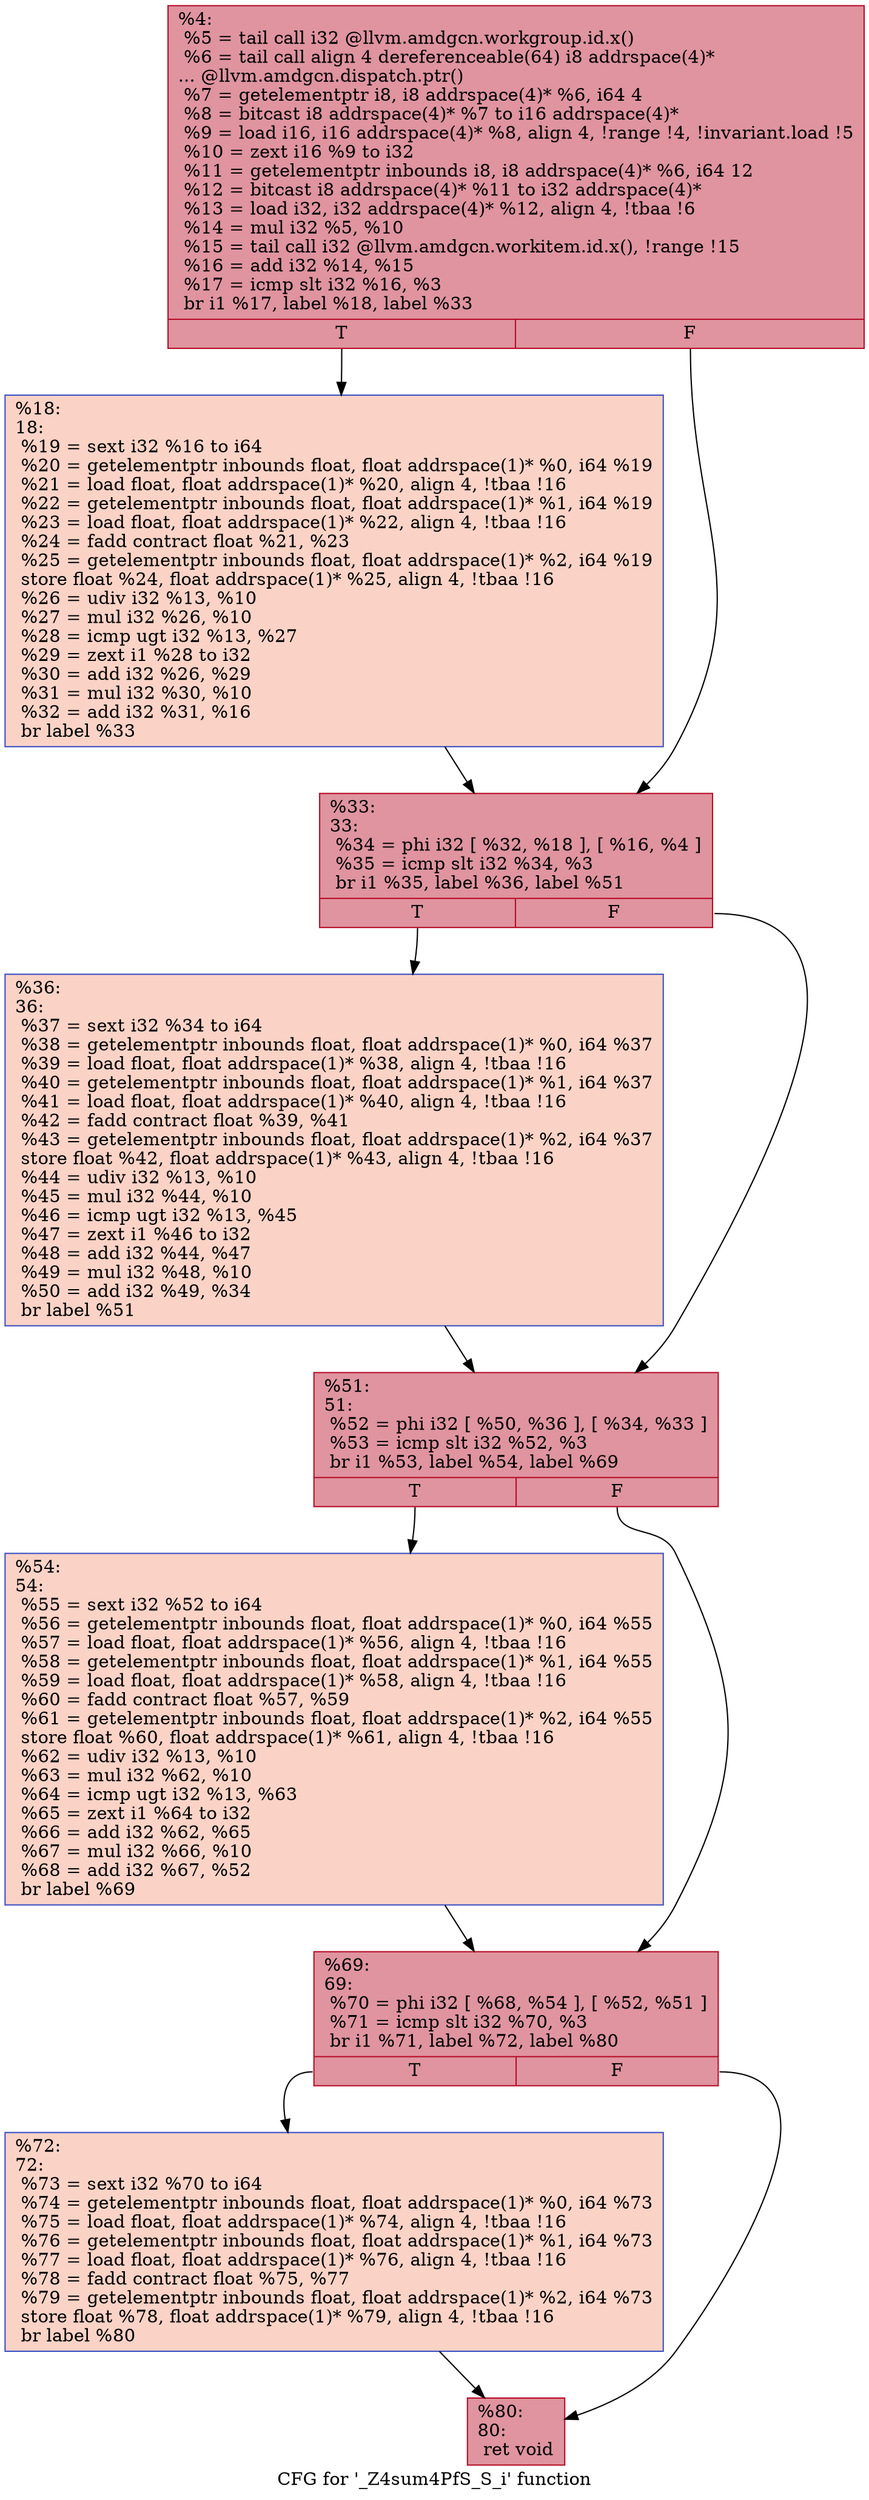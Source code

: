 digraph "CFG for '_Z4sum4PfS_S_i' function" {
	label="CFG for '_Z4sum4PfS_S_i' function";

	Node0x6373d90 [shape=record,color="#b70d28ff", style=filled, fillcolor="#b70d2870",label="{%4:\l  %5 = tail call i32 @llvm.amdgcn.workgroup.id.x()\l  %6 = tail call align 4 dereferenceable(64) i8 addrspace(4)*\l... @llvm.amdgcn.dispatch.ptr()\l  %7 = getelementptr i8, i8 addrspace(4)* %6, i64 4\l  %8 = bitcast i8 addrspace(4)* %7 to i16 addrspace(4)*\l  %9 = load i16, i16 addrspace(4)* %8, align 4, !range !4, !invariant.load !5\l  %10 = zext i16 %9 to i32\l  %11 = getelementptr inbounds i8, i8 addrspace(4)* %6, i64 12\l  %12 = bitcast i8 addrspace(4)* %11 to i32 addrspace(4)*\l  %13 = load i32, i32 addrspace(4)* %12, align 4, !tbaa !6\l  %14 = mul i32 %5, %10\l  %15 = tail call i32 @llvm.amdgcn.workitem.id.x(), !range !15\l  %16 = add i32 %14, %15\l  %17 = icmp slt i32 %16, %3\l  br i1 %17, label %18, label %33\l|{<s0>T|<s1>F}}"];
	Node0x6373d90:s0 -> Node0x6376020;
	Node0x6373d90:s1 -> Node0x63760b0;
	Node0x6376020 [shape=record,color="#3d50c3ff", style=filled, fillcolor="#f59c7d70",label="{%18:\l18:                                               \l  %19 = sext i32 %16 to i64\l  %20 = getelementptr inbounds float, float addrspace(1)* %0, i64 %19\l  %21 = load float, float addrspace(1)* %20, align 4, !tbaa !16\l  %22 = getelementptr inbounds float, float addrspace(1)* %1, i64 %19\l  %23 = load float, float addrspace(1)* %22, align 4, !tbaa !16\l  %24 = fadd contract float %21, %23\l  %25 = getelementptr inbounds float, float addrspace(1)* %2, i64 %19\l  store float %24, float addrspace(1)* %25, align 4, !tbaa !16\l  %26 = udiv i32 %13, %10\l  %27 = mul i32 %26, %10\l  %28 = icmp ugt i32 %13, %27\l  %29 = zext i1 %28 to i32\l  %30 = add i32 %26, %29\l  %31 = mul i32 %30, %10\l  %32 = add i32 %31, %16\l  br label %33\l}"];
	Node0x6376020 -> Node0x63760b0;
	Node0x63760b0 [shape=record,color="#b70d28ff", style=filled, fillcolor="#b70d2870",label="{%33:\l33:                                               \l  %34 = phi i32 [ %32, %18 ], [ %16, %4 ]\l  %35 = icmp slt i32 %34, %3\l  br i1 %35, label %36, label %51\l|{<s0>T|<s1>F}}"];
	Node0x63760b0:s0 -> Node0x6375fd0;
	Node0x63760b0:s1 -> Node0x6377420;
	Node0x6375fd0 [shape=record,color="#3d50c3ff", style=filled, fillcolor="#f59c7d70",label="{%36:\l36:                                               \l  %37 = sext i32 %34 to i64\l  %38 = getelementptr inbounds float, float addrspace(1)* %0, i64 %37\l  %39 = load float, float addrspace(1)* %38, align 4, !tbaa !16\l  %40 = getelementptr inbounds float, float addrspace(1)* %1, i64 %37\l  %41 = load float, float addrspace(1)* %40, align 4, !tbaa !16\l  %42 = fadd contract float %39, %41\l  %43 = getelementptr inbounds float, float addrspace(1)* %2, i64 %37\l  store float %42, float addrspace(1)* %43, align 4, !tbaa !16\l  %44 = udiv i32 %13, %10\l  %45 = mul i32 %44, %10\l  %46 = icmp ugt i32 %13, %45\l  %47 = zext i1 %46 to i32\l  %48 = add i32 %44, %47\l  %49 = mul i32 %48, %10\l  %50 = add i32 %49, %34\l  br label %51\l}"];
	Node0x6375fd0 -> Node0x6377420;
	Node0x6377420 [shape=record,color="#b70d28ff", style=filled, fillcolor="#b70d2870",label="{%51:\l51:                                               \l  %52 = phi i32 [ %50, %36 ], [ %34, %33 ]\l  %53 = icmp slt i32 %52, %3\l  br i1 %53, label %54, label %69\l|{<s0>T|<s1>F}}"];
	Node0x6377420:s0 -> Node0x6377f30;
	Node0x6377420:s1 -> Node0x6377f80;
	Node0x6377f30 [shape=record,color="#3d50c3ff", style=filled, fillcolor="#f59c7d70",label="{%54:\l54:                                               \l  %55 = sext i32 %52 to i64\l  %56 = getelementptr inbounds float, float addrspace(1)* %0, i64 %55\l  %57 = load float, float addrspace(1)* %56, align 4, !tbaa !16\l  %58 = getelementptr inbounds float, float addrspace(1)* %1, i64 %55\l  %59 = load float, float addrspace(1)* %58, align 4, !tbaa !16\l  %60 = fadd contract float %57, %59\l  %61 = getelementptr inbounds float, float addrspace(1)* %2, i64 %55\l  store float %60, float addrspace(1)* %61, align 4, !tbaa !16\l  %62 = udiv i32 %13, %10\l  %63 = mul i32 %62, %10\l  %64 = icmp ugt i32 %13, %63\l  %65 = zext i1 %64 to i32\l  %66 = add i32 %62, %65\l  %67 = mul i32 %66, %10\l  %68 = add i32 %67, %52\l  br label %69\l}"];
	Node0x6377f30 -> Node0x6377f80;
	Node0x6377f80 [shape=record,color="#b70d28ff", style=filled, fillcolor="#b70d2870",label="{%69:\l69:                                               \l  %70 = phi i32 [ %68, %54 ], [ %52, %51 ]\l  %71 = icmp slt i32 %70, %3\l  br i1 %71, label %72, label %80\l|{<s0>T|<s1>F}}"];
	Node0x6377f80:s0 -> Node0x6378c60;
	Node0x6377f80:s1 -> Node0x6378cb0;
	Node0x6378c60 [shape=record,color="#3d50c3ff", style=filled, fillcolor="#f59c7d70",label="{%72:\l72:                                               \l  %73 = sext i32 %70 to i64\l  %74 = getelementptr inbounds float, float addrspace(1)* %0, i64 %73\l  %75 = load float, float addrspace(1)* %74, align 4, !tbaa !16\l  %76 = getelementptr inbounds float, float addrspace(1)* %1, i64 %73\l  %77 = load float, float addrspace(1)* %76, align 4, !tbaa !16\l  %78 = fadd contract float %75, %77\l  %79 = getelementptr inbounds float, float addrspace(1)* %2, i64 %73\l  store float %78, float addrspace(1)* %79, align 4, !tbaa !16\l  br label %80\l}"];
	Node0x6378c60 -> Node0x6378cb0;
	Node0x6378cb0 [shape=record,color="#b70d28ff", style=filled, fillcolor="#b70d2870",label="{%80:\l80:                                               \l  ret void\l}"];
}
